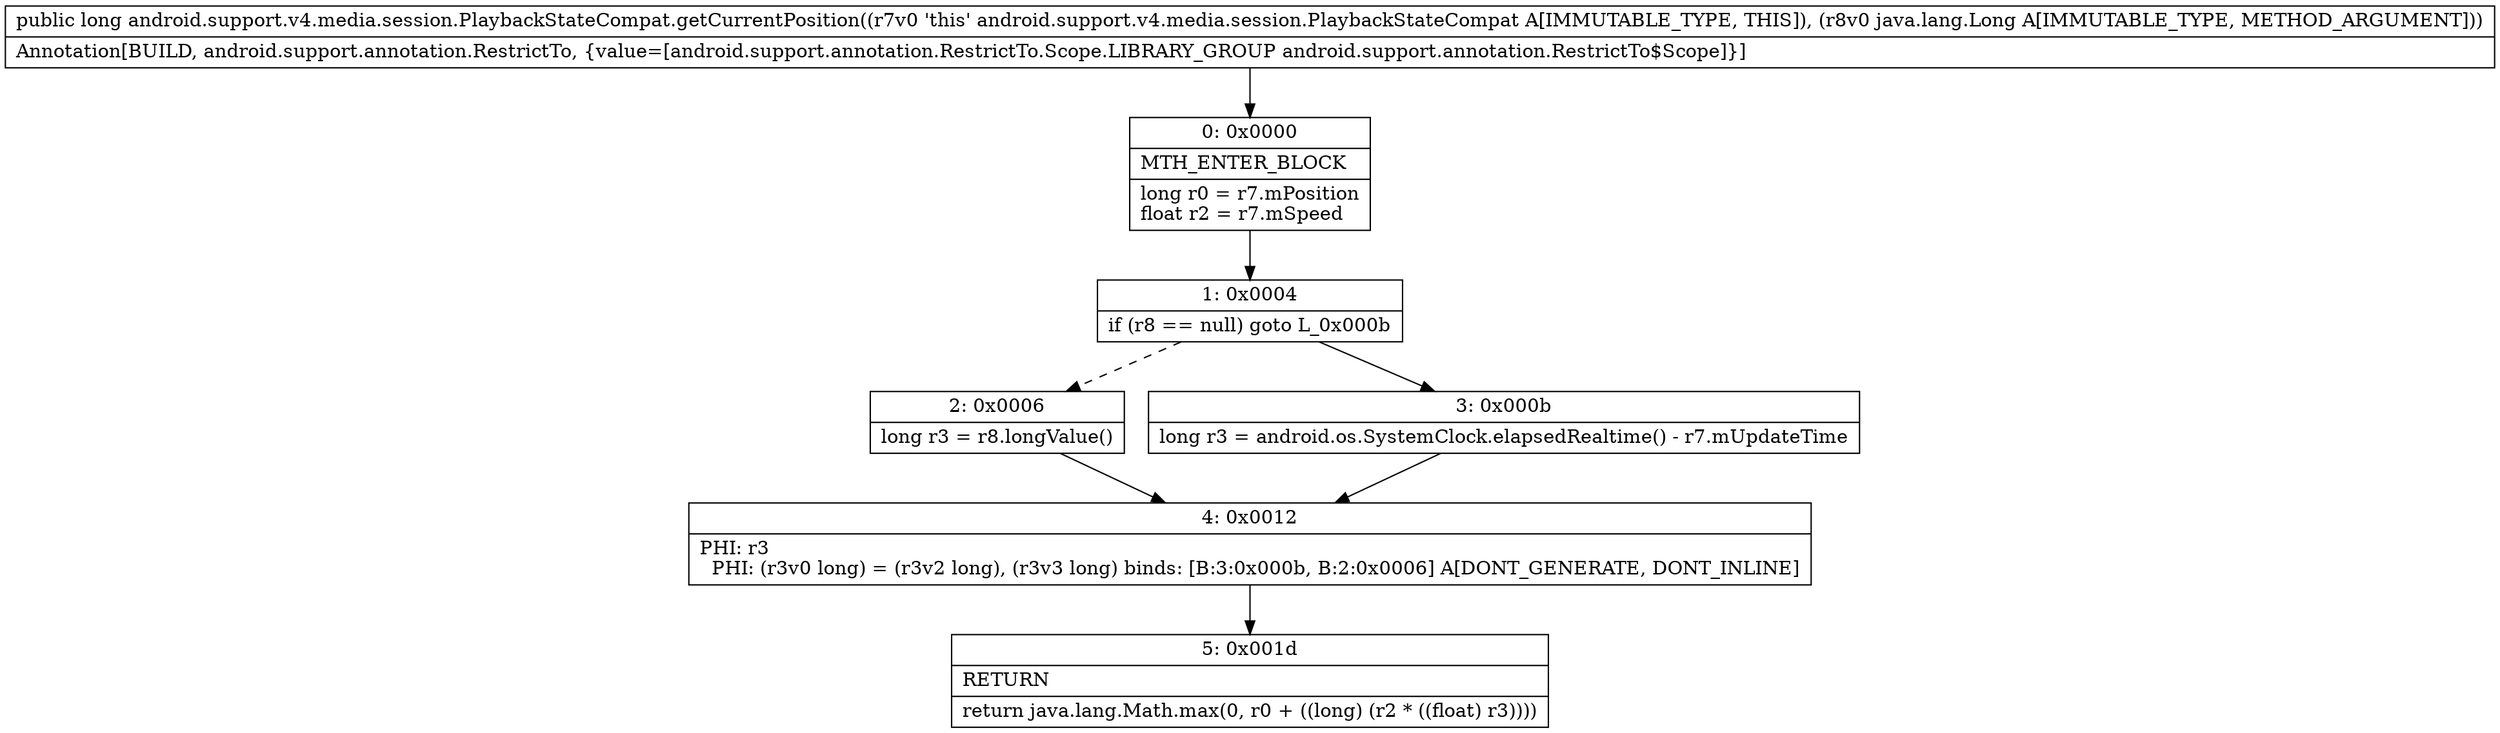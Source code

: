 digraph "CFG forandroid.support.v4.media.session.PlaybackStateCompat.getCurrentPosition(Ljava\/lang\/Long;)J" {
Node_0 [shape=record,label="{0\:\ 0x0000|MTH_ENTER_BLOCK\l|long r0 = r7.mPosition\lfloat r2 = r7.mSpeed\l}"];
Node_1 [shape=record,label="{1\:\ 0x0004|if (r8 == null) goto L_0x000b\l}"];
Node_2 [shape=record,label="{2\:\ 0x0006|long r3 = r8.longValue()\l}"];
Node_3 [shape=record,label="{3\:\ 0x000b|long r3 = android.os.SystemClock.elapsedRealtime() \- r7.mUpdateTime\l}"];
Node_4 [shape=record,label="{4\:\ 0x0012|PHI: r3 \l  PHI: (r3v0 long) = (r3v2 long), (r3v3 long) binds: [B:3:0x000b, B:2:0x0006] A[DONT_GENERATE, DONT_INLINE]\l}"];
Node_5 [shape=record,label="{5\:\ 0x001d|RETURN\l|return java.lang.Math.max(0, r0 + ((long) (r2 * ((float) r3))))\l}"];
MethodNode[shape=record,label="{public long android.support.v4.media.session.PlaybackStateCompat.getCurrentPosition((r7v0 'this' android.support.v4.media.session.PlaybackStateCompat A[IMMUTABLE_TYPE, THIS]), (r8v0 java.lang.Long A[IMMUTABLE_TYPE, METHOD_ARGUMENT]))  | Annotation[BUILD, android.support.annotation.RestrictTo, \{value=[android.support.annotation.RestrictTo.Scope.LIBRARY_GROUP android.support.annotation.RestrictTo$Scope]\}]\l}"];
MethodNode -> Node_0;
Node_0 -> Node_1;
Node_1 -> Node_2[style=dashed];
Node_1 -> Node_3;
Node_2 -> Node_4;
Node_3 -> Node_4;
Node_4 -> Node_5;
}

